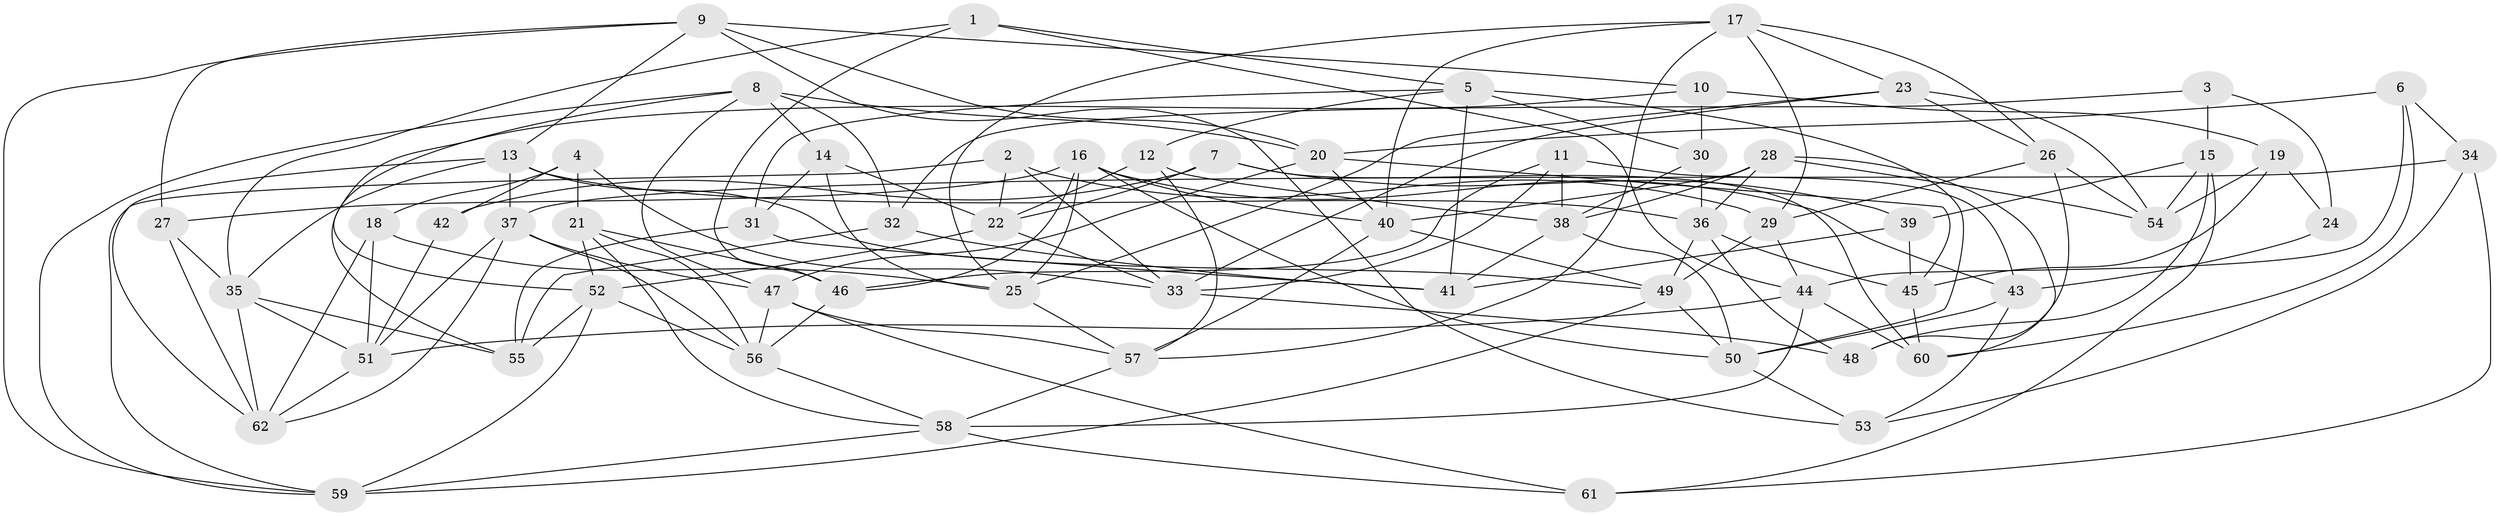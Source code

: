 // original degree distribution, {4: 1.0}
// Generated by graph-tools (version 1.1) at 2025/38/03/04/25 23:38:14]
// undirected, 62 vertices, 155 edges
graph export_dot {
  node [color=gray90,style=filled];
  1;
  2;
  3;
  4;
  5;
  6;
  7;
  8;
  9;
  10;
  11;
  12;
  13;
  14;
  15;
  16;
  17;
  18;
  19;
  20;
  21;
  22;
  23;
  24;
  25;
  26;
  27;
  28;
  29;
  30;
  31;
  32;
  33;
  34;
  35;
  36;
  37;
  38;
  39;
  40;
  41;
  42;
  43;
  44;
  45;
  46;
  47;
  48;
  49;
  50;
  51;
  52;
  53;
  54;
  55;
  56;
  57;
  58;
  59;
  60;
  61;
  62;
  1 -- 5 [weight=1.0];
  1 -- 35 [weight=1.0];
  1 -- 44 [weight=1.0];
  1 -- 46 [weight=1.0];
  2 -- 22 [weight=1.0];
  2 -- 29 [weight=1.0];
  2 -- 33 [weight=1.0];
  2 -- 59 [weight=1.0];
  3 -- 15 [weight=2.0];
  3 -- 24 [weight=1.0];
  3 -- 32 [weight=1.0];
  4 -- 18 [weight=1.0];
  4 -- 21 [weight=1.0];
  4 -- 33 [weight=1.0];
  4 -- 42 [weight=1.0];
  5 -- 12 [weight=1.0];
  5 -- 30 [weight=1.0];
  5 -- 31 [weight=1.0];
  5 -- 41 [weight=1.0];
  5 -- 50 [weight=1.0];
  6 -- 20 [weight=1.0];
  6 -- 34 [weight=1.0];
  6 -- 44 [weight=1.0];
  6 -- 60 [weight=1.0];
  7 -- 22 [weight=1.0];
  7 -- 39 [weight=2.0];
  7 -- 42 [weight=2.0];
  7 -- 60 [weight=1.0];
  8 -- 14 [weight=1.0];
  8 -- 20 [weight=1.0];
  8 -- 32 [weight=1.0];
  8 -- 47 [weight=1.0];
  8 -- 52 [weight=1.0];
  8 -- 59 [weight=1.0];
  9 -- 10 [weight=1.0];
  9 -- 13 [weight=1.0];
  9 -- 20 [weight=1.0];
  9 -- 27 [weight=1.0];
  9 -- 53 [weight=1.0];
  9 -- 59 [weight=1.0];
  10 -- 19 [weight=1.0];
  10 -- 30 [weight=1.0];
  10 -- 55 [weight=1.0];
  11 -- 33 [weight=1.0];
  11 -- 38 [weight=1.0];
  11 -- 43 [weight=1.0];
  11 -- 46 [weight=1.0];
  12 -- 22 [weight=1.0];
  12 -- 38 [weight=1.0];
  12 -- 57 [weight=1.0];
  13 -- 35 [weight=1.0];
  13 -- 36 [weight=1.0];
  13 -- 37 [weight=1.0];
  13 -- 49 [weight=1.0];
  13 -- 62 [weight=1.0];
  14 -- 22 [weight=1.0];
  14 -- 25 [weight=1.0];
  14 -- 31 [weight=1.0];
  15 -- 39 [weight=1.0];
  15 -- 48 [weight=1.0];
  15 -- 54 [weight=1.0];
  15 -- 61 [weight=1.0];
  16 -- 25 [weight=1.0];
  16 -- 27 [weight=1.0];
  16 -- 40 [weight=1.0];
  16 -- 43 [weight=1.0];
  16 -- 46 [weight=1.0];
  16 -- 50 [weight=1.0];
  17 -- 23 [weight=1.0];
  17 -- 25 [weight=1.0];
  17 -- 26 [weight=1.0];
  17 -- 29 [weight=1.0];
  17 -- 40 [weight=1.0];
  17 -- 57 [weight=1.0];
  18 -- 25 [weight=1.0];
  18 -- 51 [weight=1.0];
  18 -- 62 [weight=1.0];
  19 -- 24 [weight=1.0];
  19 -- 45 [weight=1.0];
  19 -- 54 [weight=1.0];
  20 -- 40 [weight=1.0];
  20 -- 45 [weight=1.0];
  20 -- 47 [weight=1.0];
  21 -- 46 [weight=2.0];
  21 -- 52 [weight=1.0];
  21 -- 56 [weight=1.0];
  21 -- 58 [weight=1.0];
  22 -- 33 [weight=1.0];
  22 -- 52 [weight=1.0];
  23 -- 25 [weight=1.0];
  23 -- 26 [weight=1.0];
  23 -- 33 [weight=1.0];
  23 -- 54 [weight=2.0];
  24 -- 43 [weight=2.0];
  25 -- 57 [weight=1.0];
  26 -- 29 [weight=2.0];
  26 -- 48 [weight=1.0];
  26 -- 54 [weight=1.0];
  27 -- 35 [weight=1.0];
  27 -- 62 [weight=1.0];
  28 -- 36 [weight=1.0];
  28 -- 38 [weight=1.0];
  28 -- 40 [weight=1.0];
  28 -- 54 [weight=1.0];
  28 -- 60 [weight=2.0];
  29 -- 44 [weight=1.0];
  29 -- 49 [weight=1.0];
  30 -- 36 [weight=1.0];
  30 -- 38 [weight=1.0];
  31 -- 41 [weight=2.0];
  31 -- 55 [weight=2.0];
  32 -- 41 [weight=1.0];
  32 -- 55 [weight=1.0];
  33 -- 48 [weight=1.0];
  34 -- 37 [weight=1.0];
  34 -- 53 [weight=1.0];
  34 -- 61 [weight=1.0];
  35 -- 51 [weight=1.0];
  35 -- 55 [weight=1.0];
  35 -- 62 [weight=1.0];
  36 -- 45 [weight=1.0];
  36 -- 48 [weight=1.0];
  36 -- 49 [weight=1.0];
  37 -- 47 [weight=1.0];
  37 -- 51 [weight=1.0];
  37 -- 56 [weight=1.0];
  37 -- 62 [weight=1.0];
  38 -- 41 [weight=1.0];
  38 -- 50 [weight=1.0];
  39 -- 41 [weight=1.0];
  39 -- 45 [weight=2.0];
  40 -- 49 [weight=1.0];
  40 -- 57 [weight=1.0];
  42 -- 51 [weight=1.0];
  43 -- 50 [weight=1.0];
  43 -- 53 [weight=1.0];
  44 -- 51 [weight=1.0];
  44 -- 58 [weight=1.0];
  44 -- 60 [weight=1.0];
  45 -- 60 [weight=1.0];
  46 -- 56 [weight=1.0];
  47 -- 56 [weight=1.0];
  47 -- 57 [weight=1.0];
  47 -- 61 [weight=1.0];
  49 -- 50 [weight=1.0];
  49 -- 59 [weight=1.0];
  50 -- 53 [weight=1.0];
  51 -- 62 [weight=1.0];
  52 -- 55 [weight=1.0];
  52 -- 56 [weight=1.0];
  52 -- 59 [weight=1.0];
  56 -- 58 [weight=1.0];
  57 -- 58 [weight=1.0];
  58 -- 59 [weight=1.0];
  58 -- 61 [weight=1.0];
}

